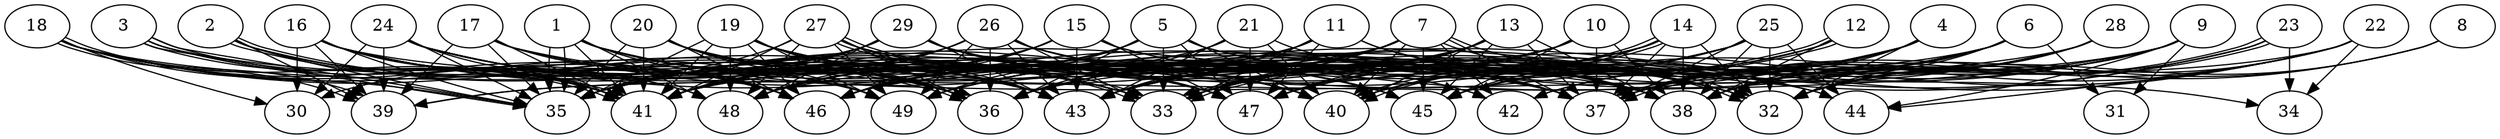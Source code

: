 // DAG (tier=3-complex, mode=data, n=49, ccr=0.525, fat=0.839, density=0.658, regular=0.383, jump=0.206, mindata=4194304, maxdata=33554432)
// DAG automatically generated by daggen at Sun Aug 24 16:33:35 2025
// /home/ermia/Project/Environments/daggen/bin/daggen --dot --ccr 0.525 --fat 0.839 --regular 0.383 --density 0.658 --jump 0.206 --mindata 4194304 --maxdata 33554432 -n 49 
digraph G {
  1 [size="8258008224051029344256", alpha="0.12", expect_size="4129004112025514672128"]
  1 -> 33 [size ="3268437572845568"]
  1 -> 35 [size ="3268437572845568"]
  1 -> 35 [size ="3268437572845568"]
  1 -> 36 [size ="3268437572845568"]
  1 -> 38 [size ="3268437572845568"]
  1 -> 41 [size ="3268437572845568"]
  1 -> 43 [size ="3268437572845568"]
  1 -> 45 [size ="3268437572845568"]
  1 -> 46 [size ="3268437572845568"]
  1 -> 47 [size ="3268437572845568"]
  1 -> 48 [size ="3268437572845568"]
  2 [size="11132667431913764864", alpha="0.12", expect_size="5566333715956882432"]
  2 -> 33 [size ="5420094050009088"]
  2 -> 35 [size ="5420094050009088"]
  2 -> 36 [size ="5420094050009088"]
  2 -> 36 [size ="5420094050009088"]
  2 -> 39 [size ="5420094050009088"]
  2 -> 41 [size ="5420094050009088"]
  2 -> 48 [size ="5420094050009088"]
  3 [size="32281108403783780", alpha="0.16", expect_size="16140554201891890"]
  3 -> 35 [size ="1038407966916608"]
  3 -> 35 [size ="1038407966916608"]
  3 -> 36 [size ="1038407966916608"]
  3 -> 37 [size ="1038407966916608"]
  3 -> 41 [size ="1038407966916608"]
  3 -> 41 [size ="1038407966916608"]
  3 -> 46 [size ="1038407966916608"]
  4 [size="453605047809690560", alpha="0.15", expect_size="226802523904845280"]
  4 -> 32 [size ="771645241294848"]
  4 -> 33 [size ="771645241294848"]
  4 -> 37 [size ="771645241294848"]
  4 -> 38 [size ="771645241294848"]
  4 -> 41 [size ="771645241294848"]
  4 -> 42 [size ="771645241294848"]
  4 -> 49 [size ="771645241294848"]
  5 [size="439886001530829012992", alpha="0.18", expect_size="219943000765414506496"]
  5 -> 33 [size ="462718377132032"]
  5 -> 36 [size ="462718377132032"]
  5 -> 38 [size ="462718377132032"]
  5 -> 40 [size ="462718377132032"]
  5 -> 41 [size ="462718377132032"]
  5 -> 44 [size ="462718377132032"]
  5 -> 46 [size ="462718377132032"]
  5 -> 47 [size ="462718377132032"]
  5 -> 49 [size ="462718377132032"]
  6 [size="4197546731776676352", alpha="0.08", expect_size="2098773365888338176"]
  6 -> 31 [size ="2939062260334592"]
  6 -> 32 [size ="2939062260334592"]
  6 -> 33 [size ="2939062260334592"]
  6 -> 36 [size ="2939062260334592"]
  6 -> 37 [size ="2939062260334592"]
  6 -> 38 [size ="2939062260334592"]
  6 -> 41 [size ="2939062260334592"]
  6 -> 46 [size ="2939062260334592"]
  7 [size="2951479675516247552", alpha="0.15", expect_size="1475739837758123776"]
  7 -> 32 [size ="1656639425871872"]
  7 -> 32 [size ="1656639425871872"]
  7 -> 33 [size ="1656639425871872"]
  7 -> 37 [size ="1656639425871872"]
  7 -> 39 [size ="1656639425871872"]
  7 -> 40 [size ="1656639425871872"]
  7 -> 41 [size ="1656639425871872"]
  7 -> 42 [size ="1656639425871872"]
  7 -> 43 [size ="1656639425871872"]
  7 -> 45 [size ="1656639425871872"]
  7 -> 46 [size ="1656639425871872"]
  7 -> 49 [size ="1656639425871872"]
  8 [size="23202201798227652608", alpha="0.10", expect_size="11601100899113826304"]
  8 -> 32 [size ="7984144562782208"]
  8 -> 37 [size ="7984144562782208"]
  8 -> 38 [size ="7984144562782208"]
  9 [size="36621886805526970368000", alpha="0.15", expect_size="18310943402763485184000"]
  9 -> 31 [size ="8822340137779200"]
  9 -> 32 [size ="8822340137779200"]
  9 -> 37 [size ="8822340137779200"]
  9 -> 38 [size ="8822340137779200"]
  9 -> 39 [size ="8822340137779200"]
  9 -> 40 [size ="8822340137779200"]
  9 -> 44 [size ="8822340137779200"]
  9 -> 46 [size ="8822340137779200"]
  9 -> 47 [size ="8822340137779200"]
  10 [size="21638024574249029632", alpha="0.04", expect_size="10819012287124514816"]
  10 -> 35 [size ="8286116331388928"]
  10 -> 37 [size ="8286116331388928"]
  10 -> 38 [size ="8286116331388928"]
  10 -> 41 [size ="8286116331388928"]
  10 -> 45 [size ="8286116331388928"]
  10 -> 47 [size ="8286116331388928"]
  11 [size="1058673109673179086848", alpha="0.08", expect_size="529336554836589543424"]
  11 -> 32 [size ="830994038915072"]
  11 -> 33 [size ="830994038915072"]
  11 -> 38 [size ="830994038915072"]
  11 -> 41 [size ="830994038915072"]
  11 -> 43 [size ="830994038915072"]
  11 -> 46 [size ="830994038915072"]
  11 -> 47 [size ="830994038915072"]
  12 [size="18904768372702969856000", alpha="0.18", expect_size="9452384186351484928000"]
  12 -> 33 [size ="5677244009676800"]
  12 -> 33 [size ="5677244009676800"]
  12 -> 38 [size ="5677244009676800"]
  12 -> 40 [size ="5677244009676800"]
  12 -> 43 [size ="5677244009676800"]
  12 -> 45 [size ="5677244009676800"]
  13 [size="20505367734468308992", alpha="0.09", expect_size="10252683867234154496"]
  13 -> 33 [size ="7795317458075648"]
  13 -> 35 [size ="7795317458075648"]
  13 -> 36 [size ="7795317458075648"]
  13 -> 37 [size ="7795317458075648"]
  13 -> 38 [size ="7795317458075648"]
  13 -> 40 [size ="7795317458075648"]
  13 -> 43 [size ="7795317458075648"]
  13 -> 45 [size ="7795317458075648"]
  13 -> 47 [size ="7795317458075648"]
  14 [size="1642704631309511168", alpha="0.11", expect_size="821352315654755584"]
  14 -> 32 [size ="740113873108992"]
  14 -> 35 [size ="740113873108992"]
  14 -> 37 [size ="740113873108992"]
  14 -> 38 [size ="740113873108992"]
  14 -> 40 [size ="740113873108992"]
  14 -> 40 [size ="740113873108992"]
  14 -> 43 [size ="740113873108992"]
  14 -> 45 [size ="740113873108992"]
  14 -> 46 [size ="740113873108992"]
  14 -> 49 [size ="740113873108992"]
  15 [size="14809065541138826", alpha="0.03", expect_size="7404532770569413"]
  15 -> 32 [size ="997748048396288"]
  15 -> 35 [size ="997748048396288"]
  15 -> 38 [size ="997748048396288"]
  15 -> 43 [size ="997748048396288"]
  15 -> 46 [size ="997748048396288"]
  15 -> 47 [size ="997748048396288"]
  15 -> 48 [size ="997748048396288"]
  16 [size="306173788166978496", alpha="0.00", expect_size="153086894083489248"]
  16 -> 30 [size ="184752791355392"]
  16 -> 33 [size ="184752791355392"]
  16 -> 35 [size ="184752791355392"]
  16 -> 38 [size ="184752791355392"]
  16 -> 39 [size ="184752791355392"]
  16 -> 41 [size ="184752791355392"]
  16 -> 43 [size ="184752791355392"]
  16 -> 46 [size ="184752791355392"]
  16 -> 47 [size ="184752791355392"]
  16 -> 48 [size ="184752791355392"]
  16 -> 49 [size ="184752791355392"]
  17 [size="17272434654571601920", alpha="0.17", expect_size="8636217327285800960"]
  17 -> 33 [size ="7150993116495872"]
  17 -> 34 [size ="7150993116495872"]
  17 -> 35 [size ="7150993116495872"]
  17 -> 37 [size ="7150993116495872"]
  17 -> 39 [size ="7150993116495872"]
  17 -> 41 [size ="7150993116495872"]
  17 -> 46 [size ="7150993116495872"]
  18 [size="1762510772717747456", alpha="0.14", expect_size="881255386358873728"]
  18 -> 30 [size ="3007920753082368"]
  18 -> 35 [size ="3007920753082368"]
  18 -> 36 [size ="3007920753082368"]
  18 -> 39 [size ="3007920753082368"]
  18 -> 39 [size ="3007920753082368"]
  18 -> 41 [size ="3007920753082368"]
  18 -> 43 [size ="3007920753082368"]
  18 -> 44 [size ="3007920753082368"]
  18 -> 46 [size ="3007920753082368"]
  18 -> 49 [size ="3007920753082368"]
  19 [size="2724981518210014720", alpha="0.10", expect_size="1362490759105007360"]
  19 -> 32 [size ="5554829590003712"]
  19 -> 35 [size ="5554829590003712"]
  19 -> 36 [size ="5554829590003712"]
  19 -> 37 [size ="5554829590003712"]
  19 -> 40 [size ="5554829590003712"]
  19 -> 41 [size ="5554829590003712"]
  19 -> 43 [size ="5554829590003712"]
  19 -> 46 [size ="5554829590003712"]
  19 -> 48 [size ="5554829590003712"]
  19 -> 49 [size ="5554829590003712"]
  20 [size="2791699175757246976", alpha="0.08", expect_size="1395849587878623488"]
  20 -> 33 [size ="2625395069288448"]
  20 -> 35 [size ="2625395069288448"]
  20 -> 36 [size ="2625395069288448"]
  20 -> 37 [size ="2625395069288448"]
  20 -> 40 [size ="2625395069288448"]
  20 -> 41 [size ="2625395069288448"]
  20 -> 43 [size ="2625395069288448"]
  20 -> 46 [size ="2625395069288448"]
  20 -> 49 [size ="2625395069288448"]
  21 [size="195351254051131424", alpha="0.05", expect_size="97675627025565712"]
  21 -> 36 [size ="260349181820928"]
  21 -> 37 [size ="260349181820928"]
  21 -> 40 [size ="260349181820928"]
  21 -> 43 [size ="260349181820928"]
  21 -> 47 [size ="260349181820928"]
  21 -> 48 [size ="260349181820928"]
  22 [size="15916611258583347200", alpha="0.02", expect_size="7958305629291673600"]
  22 -> 32 [size ="7033427840729088"]
  22 -> 34 [size ="7033427840729088"]
  22 -> 36 [size ="7033427840729088"]
  22 -> 37 [size ="7033427840729088"]
  22 -> 43 [size ="7033427840729088"]
  22 -> 44 [size ="7033427840729088"]
  22 -> 45 [size ="7033427840729088"]
  22 -> 47 [size ="7033427840729088"]
  23 [size="3228866904575043072", alpha="0.16", expect_size="1614433452287521536"]
  23 -> 34 [size ="6043933041754112"]
  23 -> 36 [size ="6043933041754112"]
  23 -> 37 [size ="6043933041754112"]
  23 -> 37 [size ="6043933041754112"]
  23 -> 38 [size ="6043933041754112"]
  23 -> 43 [size ="6043933041754112"]
  24 [size="10305594098629023744", alpha="0.09", expect_size="5152797049314511872"]
  24 -> 30 [size ="3542874910097408"]
  24 -> 33 [size ="3542874910097408"]
  24 -> 35 [size ="3542874910097408"]
  24 -> 37 [size ="3542874910097408"]
  24 -> 39 [size ="3542874910097408"]
  24 -> 40 [size ="3542874910097408"]
  24 -> 41 [size ="3542874910097408"]
  24 -> 43 [size ="3542874910097408"]
  24 -> 47 [size ="3542874910097408"]
  24 -> 49 [size ="3542874910097408"]
  25 [size="8407490044287532032", alpha="0.03", expect_size="4203745022143766016"]
  25 -> 32 [size ="4338194472501248"]
  25 -> 33 [size ="4338194472501248"]
  25 -> 35 [size ="4338194472501248"]
  25 -> 36 [size ="4338194472501248"]
  25 -> 37 [size ="4338194472501248"]
  25 -> 38 [size ="4338194472501248"]
  25 -> 40 [size ="4338194472501248"]
  25 -> 43 [size ="4338194472501248"]
  25 -> 44 [size ="4338194472501248"]
  25 -> 49 [size ="4338194472501248"]
  26 [size="105418809450112192", alpha="0.08", expect_size="52709404725056096"]
  26 -> 32 [size ="4198551856873472"]
  26 -> 33 [size ="4198551856873472"]
  26 -> 35 [size ="4198551856873472"]
  26 -> 36 [size ="4198551856873472"]
  26 -> 37 [size ="4198551856873472"]
  26 -> 41 [size ="4198551856873472"]
  26 -> 42 [size ="4198551856873472"]
  26 -> 43 [size ="4198551856873472"]
  26 -> 45 [size ="4198551856873472"]
  26 -> 48 [size ="4198551856873472"]
  26 -> 49 [size ="4198551856873472"]
  27 [size="13564540797252544", alpha="0.16", expect_size="6782270398626272"]
  27 -> 33 [size ="1609820926902272"]
  27 -> 33 [size ="1609820926902272"]
  27 -> 35 [size ="1609820926902272"]
  27 -> 36 [size ="1609820926902272"]
  27 -> 40 [size ="1609820926902272"]
  27 -> 41 [size ="1609820926902272"]
  27 -> 42 [size ="1609820926902272"]
  27 -> 43 [size ="1609820926902272"]
  27 -> 48 [size ="1609820926902272"]
  27 -> 49 [size ="1609820926902272"]
  28 [size="28243857045167064", alpha="0.06", expect_size="14121928522583532"]
  28 -> 32 [size ="1110937448742912"]
  28 -> 33 [size ="1110937448742912"]
  28 -> 38 [size ="1110937448742912"]
  28 -> 40 [size ="1110937448742912"]
  28 -> 42 [size ="1110937448742912"]
  28 -> 48 [size ="1110937448742912"]
  29 [size="25373799834855776", alpha="0.07", expect_size="12686899917427888"]
  29 -> 30 [size ="2562849272496128"]
  29 -> 32 [size ="2562849272496128"]
  29 -> 35 [size ="2562849272496128"]
  29 -> 38 [size ="2562849272496128"]
  29 -> 40 [size ="2562849272496128"]
  29 -> 41 [size ="2562849272496128"]
  29 -> 43 [size ="2562849272496128"]
  29 -> 45 [size ="2562849272496128"]
  29 -> 47 [size ="2562849272496128"]
  29 -> 48 [size ="2562849272496128"]
  30 [size="15429858065301500854272", alpha="0.10", expect_size="7714929032650750427136"]
  31 [size="85204137552328928", alpha="0.19", expect_size="42602068776164464"]
  32 [size="65711095258268616", alpha="0.06", expect_size="32855547629134308"]
  33 [size="221963662837836384", alpha="0.07", expect_size="110981831418918192"]
  34 [size="234751901543844416", alpha="0.06", expect_size="117375950771922208"]
  35 [size="74748235865967936", alpha="0.12", expect_size="37374117932983968"]
  36 [size="33213551944923405615104", alpha="0.08", expect_size="16606775972461702807552"]
  37 [size="2956458141783833600", alpha="0.01", expect_size="1478229070891916800"]
  38 [size="5464046223861897216", alpha="0.03", expect_size="2732023111930948608"]
  39 [size="29107148052534132736000", alpha="0.11", expect_size="14553574026267066368000"]
  40 [size="6438950667524456", alpha="0.14", expect_size="3219475333762228"]
  41 [size="13402425582192000", alpha="0.02", expect_size="6701212791096000"]
  42 [size="217939766301233120", alpha="0.20", expect_size="108969883150616560"]
  43 [size="4212388379336875520", alpha="0.08", expect_size="2106194189668437760"]
  44 [size="27590739900016095133696", alpha="0.05", expect_size="13795369950008047566848"]
  45 [size="347120804763677504", alpha="0.16", expect_size="173560402381838752"]
  46 [size="17649564669430070247424", alpha="0.13", expect_size="8824782334715035123712"]
  47 [size="2559524646446422016", alpha="0.16", expect_size="1279762323223211008"]
  48 [size="25557683662303856", alpha="0.13", expect_size="12778841831151928"]
  49 [size="2794950266590663680", alpha="0.19", expect_size="1397475133295331840"]
}
